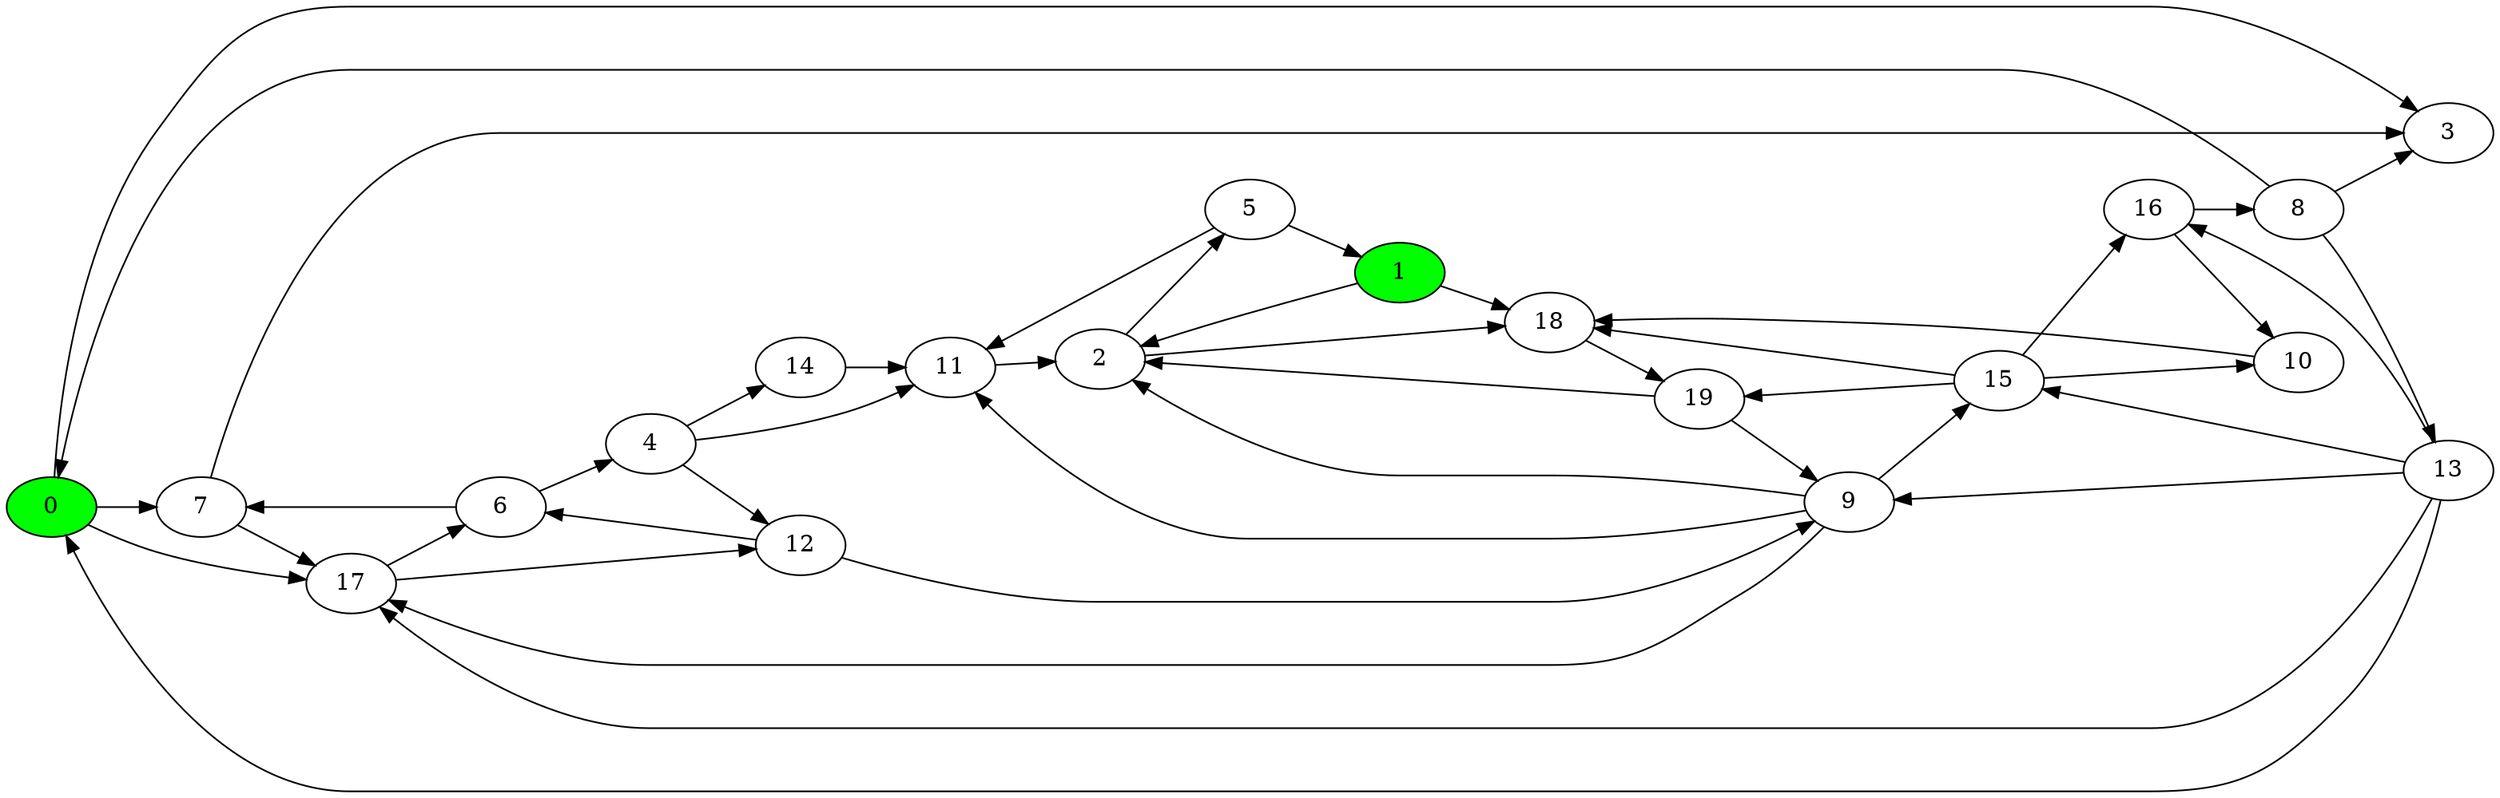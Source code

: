 digraph{
rankdir=LR
0 [fillcolor = green; style=filled]
1 [fillcolor = green; style=filled]
2
3
4
5
6
7
8
9
10
11
12
13
14
15
16
17
18
19
0->17
0->7
0->3
1->2
1->18
2->18
2->5
4->14
4->11
4->12
5->1
5->11
6->4
6->7
7->17
7->3
8->3
8->0
8->13
9->15
9->2
9->11
9->17
10->18
11->2
12->6
12->9
13->16
13->15
13->9
13->17
13->0
14->11
15->10
15->19
15->16
15->18
16->10
16->8
17->12
17->6
18->19
19->2
19->9
}
